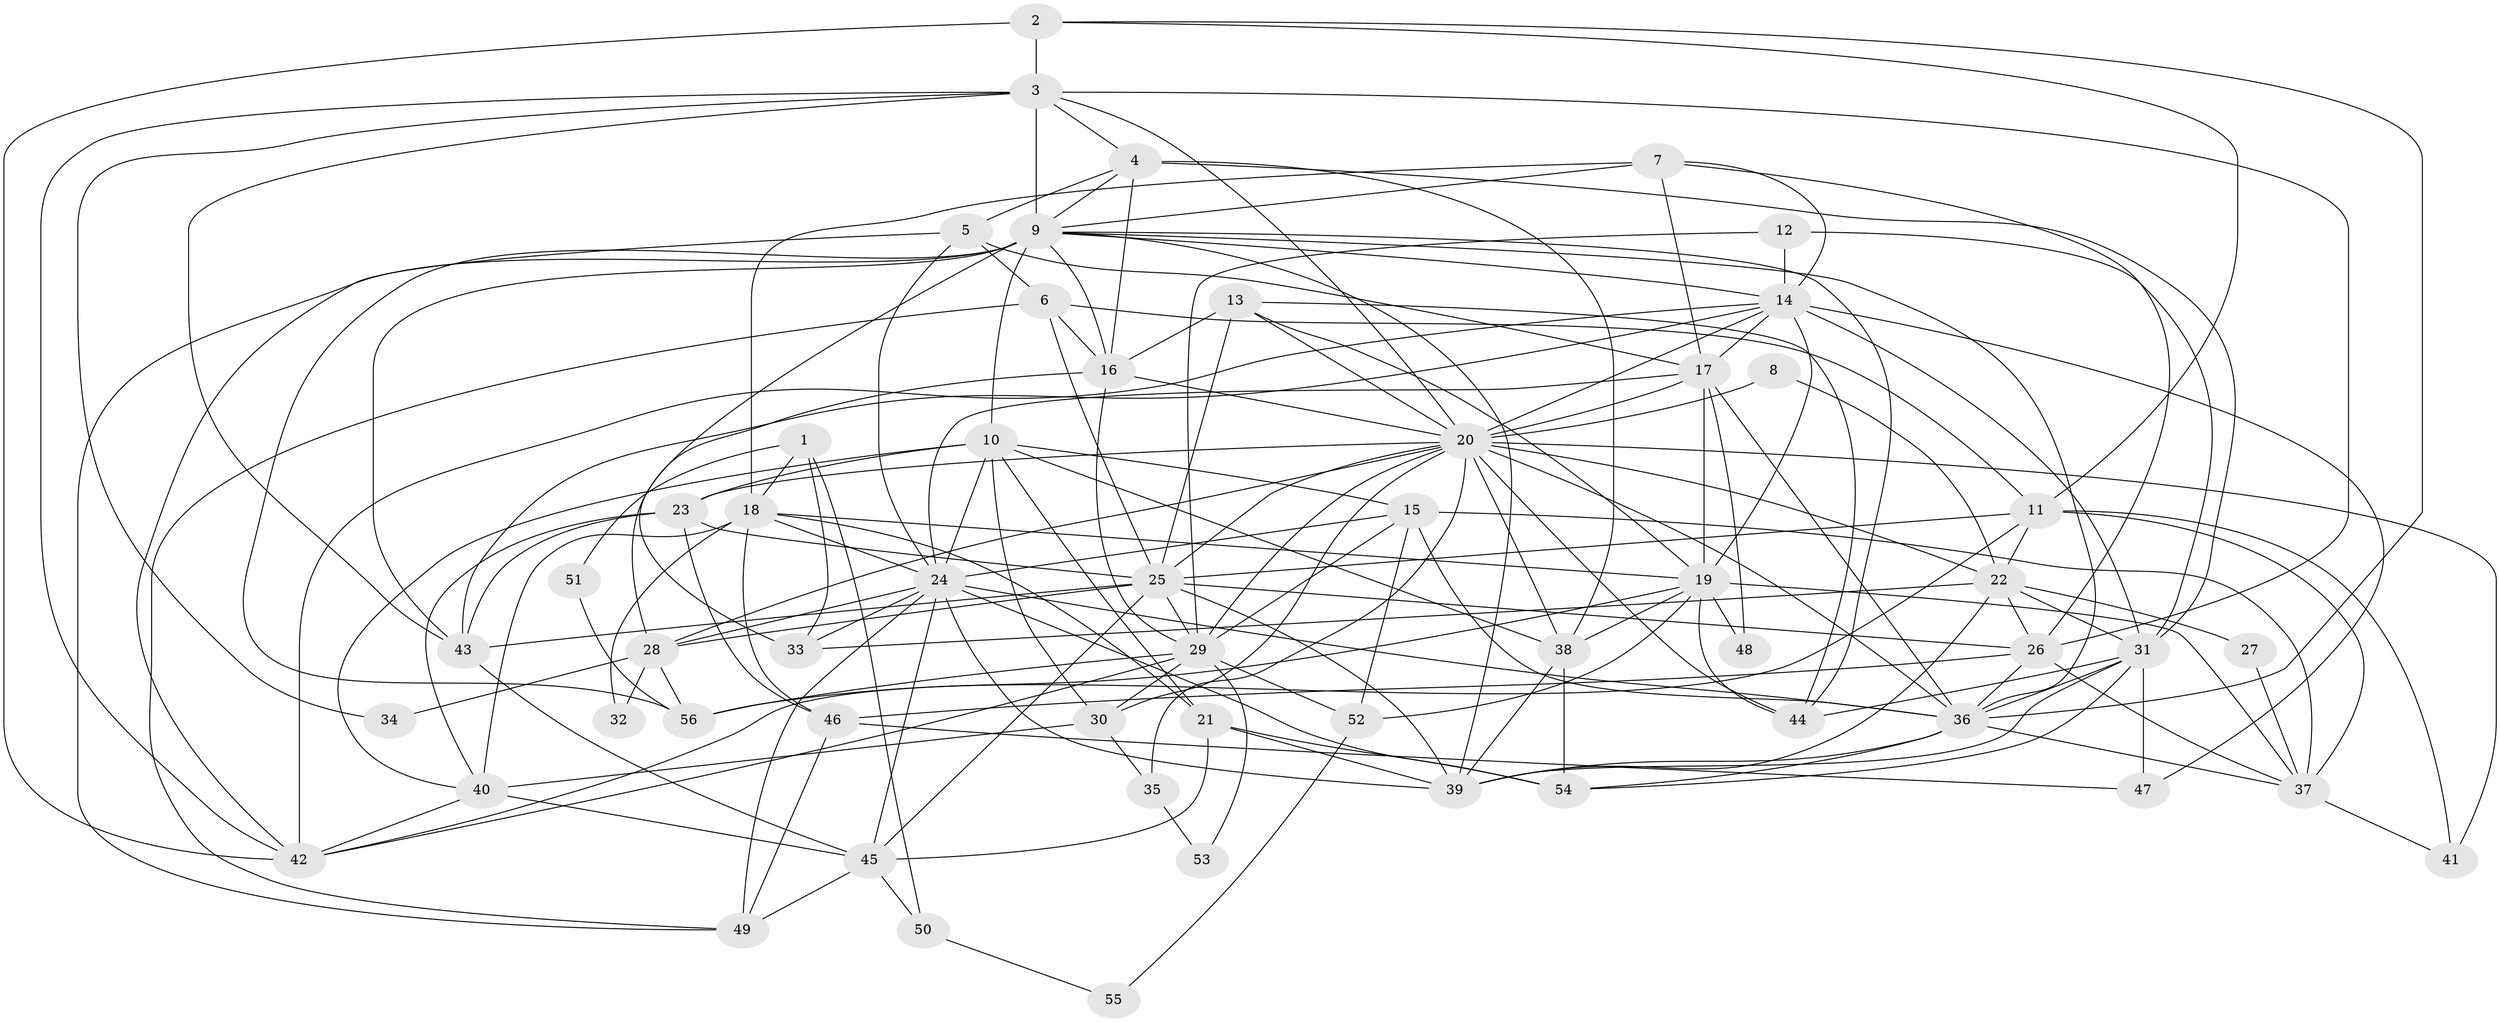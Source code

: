 // original degree distribution, {4: 0.27007299270072993, 3: 0.24087591240875914, 2: 0.145985401459854, 5: 0.22627737226277372, 8: 0.014598540145985401, 6: 0.072992700729927, 7: 0.021897810218978103, 9: 0.0072992700729927005}
// Generated by graph-tools (version 1.1) at 2025/51/03/04/25 22:51:08]
// undirected, 56 vertices, 169 edges
graph export_dot {
  node [color=gray90,style=filled];
  1;
  2;
  3;
  4;
  5;
  6;
  7;
  8;
  9;
  10;
  11;
  12;
  13;
  14;
  15;
  16;
  17;
  18;
  19;
  20;
  21;
  22;
  23;
  24;
  25;
  26;
  27;
  28;
  29;
  30;
  31;
  32;
  33;
  34;
  35;
  36;
  37;
  38;
  39;
  40;
  41;
  42;
  43;
  44;
  45;
  46;
  47;
  48;
  49;
  50;
  51;
  52;
  53;
  54;
  55;
  56;
  1 -- 18 [weight=1.0];
  1 -- 33 [weight=1.0];
  1 -- 50 [weight=1.0];
  1 -- 51 [weight=1.0];
  2 -- 3 [weight=1.0];
  2 -- 11 [weight=1.0];
  2 -- 36 [weight=1.0];
  2 -- 42 [weight=2.0];
  3 -- 4 [weight=1.0];
  3 -- 9 [weight=1.0];
  3 -- 20 [weight=1.0];
  3 -- 26 [weight=1.0];
  3 -- 34 [weight=1.0];
  3 -- 42 [weight=1.0];
  3 -- 43 [weight=1.0];
  4 -- 5 [weight=1.0];
  4 -- 9 [weight=1.0];
  4 -- 16 [weight=1.0];
  4 -- 31 [weight=1.0];
  4 -- 38 [weight=2.0];
  5 -- 6 [weight=1.0];
  5 -- 17 [weight=1.0];
  5 -- 24 [weight=1.0];
  5 -- 42 [weight=1.0];
  6 -- 11 [weight=1.0];
  6 -- 16 [weight=1.0];
  6 -- 25 [weight=1.0];
  6 -- 49 [weight=1.0];
  7 -- 9 [weight=1.0];
  7 -- 14 [weight=1.0];
  7 -- 17 [weight=1.0];
  7 -- 18 [weight=3.0];
  7 -- 26 [weight=1.0];
  8 -- 20 [weight=1.0];
  8 -- 22 [weight=1.0];
  9 -- 10 [weight=2.0];
  9 -- 14 [weight=1.0];
  9 -- 16 [weight=1.0];
  9 -- 33 [weight=1.0];
  9 -- 36 [weight=1.0];
  9 -- 39 [weight=1.0];
  9 -- 43 [weight=3.0];
  9 -- 44 [weight=1.0];
  9 -- 49 [weight=1.0];
  9 -- 56 [weight=1.0];
  10 -- 15 [weight=1.0];
  10 -- 21 [weight=2.0];
  10 -- 23 [weight=1.0];
  10 -- 24 [weight=2.0];
  10 -- 30 [weight=1.0];
  10 -- 38 [weight=1.0];
  10 -- 40 [weight=1.0];
  11 -- 22 [weight=1.0];
  11 -- 25 [weight=1.0];
  11 -- 37 [weight=3.0];
  11 -- 41 [weight=1.0];
  11 -- 42 [weight=1.0];
  12 -- 14 [weight=1.0];
  12 -- 29 [weight=1.0];
  12 -- 31 [weight=1.0];
  13 -- 16 [weight=2.0];
  13 -- 19 [weight=1.0];
  13 -- 20 [weight=1.0];
  13 -- 25 [weight=1.0];
  13 -- 44 [weight=1.0];
  14 -- 17 [weight=1.0];
  14 -- 19 [weight=1.0];
  14 -- 20 [weight=1.0];
  14 -- 31 [weight=2.0];
  14 -- 42 [weight=1.0];
  14 -- 43 [weight=1.0];
  14 -- 47 [weight=1.0];
  15 -- 24 [weight=1.0];
  15 -- 29 [weight=1.0];
  15 -- 36 [weight=1.0];
  15 -- 37 [weight=1.0];
  15 -- 52 [weight=1.0];
  16 -- 20 [weight=1.0];
  16 -- 28 [weight=3.0];
  16 -- 29 [weight=2.0];
  17 -- 19 [weight=1.0];
  17 -- 20 [weight=1.0];
  17 -- 24 [weight=1.0];
  17 -- 36 [weight=3.0];
  17 -- 48 [weight=1.0];
  18 -- 19 [weight=1.0];
  18 -- 21 [weight=1.0];
  18 -- 24 [weight=1.0];
  18 -- 32 [weight=1.0];
  18 -- 40 [weight=1.0];
  18 -- 46 [weight=1.0];
  19 -- 37 [weight=1.0];
  19 -- 38 [weight=1.0];
  19 -- 44 [weight=1.0];
  19 -- 48 [weight=1.0];
  19 -- 52 [weight=1.0];
  19 -- 56 [weight=1.0];
  20 -- 22 [weight=1.0];
  20 -- 23 [weight=1.0];
  20 -- 25 [weight=1.0];
  20 -- 28 [weight=1.0];
  20 -- 29 [weight=1.0];
  20 -- 30 [weight=1.0];
  20 -- 35 [weight=1.0];
  20 -- 36 [weight=1.0];
  20 -- 38 [weight=1.0];
  20 -- 41 [weight=1.0];
  20 -- 44 [weight=1.0];
  21 -- 39 [weight=3.0];
  21 -- 45 [weight=1.0];
  21 -- 54 [weight=1.0];
  22 -- 26 [weight=1.0];
  22 -- 27 [weight=1.0];
  22 -- 31 [weight=1.0];
  22 -- 33 [weight=2.0];
  22 -- 39 [weight=1.0];
  23 -- 25 [weight=1.0];
  23 -- 40 [weight=1.0];
  23 -- 43 [weight=1.0];
  23 -- 46 [weight=1.0];
  24 -- 28 [weight=1.0];
  24 -- 33 [weight=1.0];
  24 -- 36 [weight=1.0];
  24 -- 39 [weight=1.0];
  24 -- 45 [weight=1.0];
  24 -- 49 [weight=1.0];
  24 -- 54 [weight=1.0];
  25 -- 26 [weight=1.0];
  25 -- 28 [weight=1.0];
  25 -- 29 [weight=1.0];
  25 -- 39 [weight=1.0];
  25 -- 43 [weight=2.0];
  25 -- 45 [weight=1.0];
  26 -- 36 [weight=1.0];
  26 -- 37 [weight=1.0];
  26 -- 46 [weight=1.0];
  27 -- 37 [weight=1.0];
  28 -- 32 [weight=1.0];
  28 -- 34 [weight=1.0];
  28 -- 56 [weight=1.0];
  29 -- 30 [weight=1.0];
  29 -- 42 [weight=2.0];
  29 -- 52 [weight=1.0];
  29 -- 53 [weight=1.0];
  29 -- 56 [weight=1.0];
  30 -- 35 [weight=1.0];
  30 -- 40 [weight=1.0];
  31 -- 36 [weight=1.0];
  31 -- 39 [weight=1.0];
  31 -- 44 [weight=1.0];
  31 -- 47 [weight=1.0];
  31 -- 54 [weight=1.0];
  35 -- 53 [weight=1.0];
  36 -- 37 [weight=1.0];
  36 -- 39 [weight=1.0];
  36 -- 54 [weight=1.0];
  37 -- 41 [weight=1.0];
  38 -- 39 [weight=1.0];
  38 -- 54 [weight=1.0];
  40 -- 42 [weight=1.0];
  40 -- 45 [weight=1.0];
  43 -- 45 [weight=1.0];
  45 -- 49 [weight=1.0];
  45 -- 50 [weight=1.0];
  46 -- 47 [weight=1.0];
  46 -- 49 [weight=1.0];
  50 -- 55 [weight=1.0];
  51 -- 56 [weight=1.0];
  52 -- 55 [weight=1.0];
}

